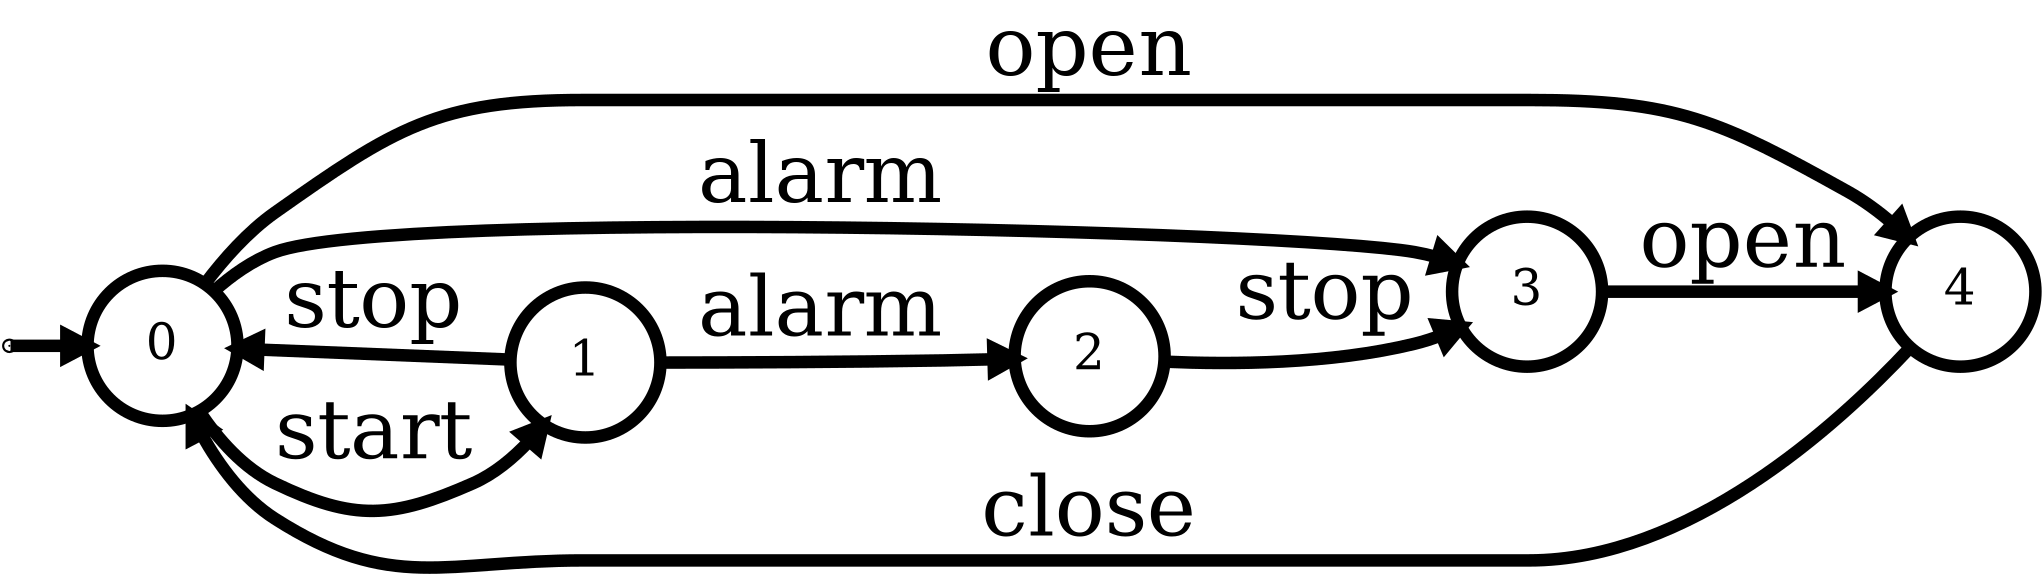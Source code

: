 digraph G {
    graph [pack="true" rankdir="LR" margin="0" bgcolor=transparent];
    node [fontsize=24 penwidth=6 shape="circle" style="filled" height="1.0" width="1.0" fixedsize="true" fillcolor="white"];
    edge [fontsize=40 penwidth=6]
    zz [height="0" width="0" fixedsize="true" label="" fillcolor="black"];
    0 [label="0"]
    1 [label="1"]
    4 [label="4"]
    2 [label="2"]
    3 [label="3"]
    zz -> 0 [label=""];
    0 -> 1 [label="start"]
    1 -> 0 [label="stop"]
    0 -> 4 [label="open"]
    1 -> 2 [label="alarm"]
    2 -> 3 [label="stop"]
    0 -> 3 [label="alarm"]
    3 -> 4 [label="open"]
    4 -> 0 [label="close"]
}

